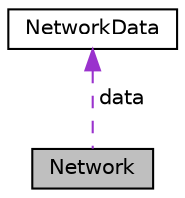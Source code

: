 digraph "Network"
{
 // LATEX_PDF_SIZE
  edge [fontname="Helvetica",fontsize="10",labelfontname="Helvetica",labelfontsize="10"];
  node [fontname="Helvetica",fontsize="10",shape=record];
  Node1 [label="Network",height=0.2,width=0.4,color="black", fillcolor="grey75", style="filled", fontcolor="black",tooltip="Класс для работы с сетевым сокетом"];
  Node2 -> Node1 [dir="back",color="darkorchid3",fontsize="10",style="dashed",label=" data" ,fontname="Helvetica"];
  Node2 [label="NetworkData",height=0.2,width=0.4,color="black", fillcolor="white", style="filled",URL="$structNetworkData.html",tooltip="Структура для хренения сетевых данных"];
}
